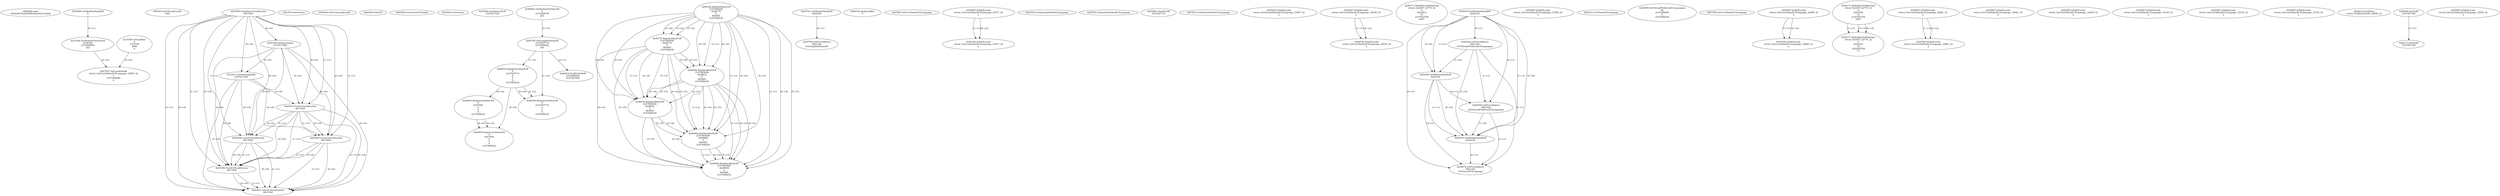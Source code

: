 // Global SCDG with merge call
digraph {
	0 [label="6850628.main
0024a8a7fcdd32f0fedebe0ee7ce9226"]
	1 [label="4254480.GetModuleHandleW
0"]
	2 [label="6844434.SetThreadLocale
1024"]
	3 [label="4243965.InitializeCriticalSection
6917004"]
	4 [label="4243979.GetVersion
"]
	5 [label="4250188.GetSystemInfo
2147417660"]
	3 -> 5 [label="(0-->0)"]
	6 [label="6844540.GetCommandLineW
"]
	7 [label="4214413.GetStartupInfoW
2147417624"]
	3 -> 7 [label="(0-->0)"]
	5 -> 7 [label="(0-->0)"]
	8 [label="6844560.GetACP
"]
	9 [label="6844580.GetCurrentThreadId
"]
	10 [label="4250204.GetVersion
"]
	11 [label="4276690.GetVersionExW
2147417420"]
	12 [label="4243306.GetModuleFileNameW
4194304
2147408904
522"]
	1 -> 12 [label="(0-->1)"]
	13 [label="4248064.GetModuleFileNameW
0
2147408370
261"]
	14 [label="4215383.VirtualAlloc
0
1310704
4096
4"]
	15 [label="4246338.RegOpenKeyExW
2147483649
4246772
0
983065
2147408236"]
	16 [label="4246372.RegOpenKeyExW
2147483650
4246772
0
983065
2147408236"]
	15 -> 16 [label="(2-->2)"]
	15 -> 16 [label="(4-->4)"]
	15 -> 16 [label="(5-->5)"]
	17 [label="4245741.GetModuleHandleW
4246160"]
	18 [label="4245758.GetProcAddress
9441320
GetLongPathNameW"]
	17 -> 18 [label="(0-->1)"]
	19 [label="4245785.GetLongPathNameW
2147407710
2147406542
261"]
	13 -> 19 [label="(3-->3)"]
	20 [label="4246556.RegQueryValueExW
0
2147407710
0
0
0
2147408232"]
	19 -> 20 [label="(1-->2)"]
	21 [label="4246599.RegQueryValueExW
0
2147407710
0
0
0
2147408232"]
	19 -> 21 [label="(1-->2)"]
	20 -> 21 [label="(2-->2)"]
	20 -> 21 [label="(6-->6)"]
	22 [label="4246722.RegCloseKey
0"]
	23 [label="4247883.GetUserDefaultUILanguage
"]
	24 [label="4245418.EnterCriticalSection
6917004"]
	3 -> 24 [label="(1-->1)"]
	3 -> 24 [label="(0-->0)"]
	5 -> 24 [label="(0-->0)"]
	7 -> 24 [label="(0-->0)"]
	25 [label="4245469.LeaveCriticalSection
6917004"]
	3 -> 25 [label="(1-->1)"]
	24 -> 25 [label="(1-->1)"]
	3 -> 25 [label="(0-->0)"]
	5 -> 25 [label="(0-->0)"]
	7 -> 25 [label="(0-->0)"]
	24 -> 25 [label="(0-->0)"]
	26 [label="4245487.IsValidLocale
retval_GetUserDefaultUILanguage_33077_32
2"]
	27 [label="4244766.IsValidLocale
retval_GetUserDefaultUILanguage_33077_32
2"]
	26 -> 27 [label="(1-->1)"]
	26 -> 27 [label="(2-->2)"]
	28 [label="4245525.GetSystemDefaultUILanguage
"]
	29 [label="4245552.GetSystemDefaultUILanguage
"]
	30 [label="4245683.CharNextW
2147407716"]
	31 [label="4246635.RegQueryValueExW
0
4247000
0
0
0
2147408232"]
	20 -> 31 [label="(6-->6)"]
	32 [label="4245454.LeaveCriticalSection
6917004"]
	3 -> 32 [label="(1-->1)"]
	24 -> 32 [label="(1-->1)"]
	3 -> 32 [label="(0-->0)"]
	5 -> 32 [label="(0-->0)"]
	7 -> 32 [label="(0-->0)"]
	24 -> 32 [label="(0-->0)"]
	33 [label="4247923.GetSystemDefaultUILanguage
"]
	34 [label="4245487.IsValidLocale
retval_GetSystemDefaultUILanguage_33697_32
2"]
	35 [label="4245580.EnterCriticalSection
6917004"]
	3 -> 35 [label="(1-->1)"]
	24 -> 35 [label="(1-->1)"]
	25 -> 35 [label="(1-->1)"]
	32 -> 35 [label="(1-->1)"]
	3 -> 35 [label="(0-->0)"]
	5 -> 35 [label="(0-->0)"]
	7 -> 35 [label="(0-->0)"]
	24 -> 35 [label="(0-->0)"]
	25 -> 35 [label="(0-->0)"]
	32 -> 35 [label="(0-->0)"]
	36 [label="4245621.LeaveCriticalSection
6917004"]
	3 -> 36 [label="(1-->1)"]
	24 -> 36 [label="(1-->1)"]
	25 -> 36 [label="(1-->1)"]
	32 -> 36 [label="(1-->1)"]
	35 -> 36 [label="(1-->1)"]
	3 -> 36 [label="(0-->0)"]
	5 -> 36 [label="(0-->0)"]
	7 -> 36 [label="(0-->0)"]
	24 -> 36 [label="(0-->0)"]
	25 -> 36 [label="(0-->0)"]
	32 -> 36 [label="(0-->0)"]
	35 -> 36 [label="(0-->0)"]
	37 [label="4246402.RegOpenKeyExW
2147483649
4246832
0
983065
2147408236"]
	15 -> 37 [label="(1-->1)"]
	15 -> 37 [label="(4-->4)"]
	16 -> 37 [label="(4-->4)"]
	15 -> 37 [label="(5-->5)"]
	16 -> 37 [label="(5-->5)"]
	38 [label="4246432.RegOpenKeyExW
2147483650
4246832
0
983065
2147408236"]
	16 -> 38 [label="(1-->1)"]
	37 -> 38 [label="(2-->2)"]
	15 -> 38 [label="(4-->4)"]
	16 -> 38 [label="(4-->4)"]
	37 -> 38 [label="(4-->4)"]
	15 -> 38 [label="(5-->5)"]
	16 -> 38 [label="(5-->5)"]
	37 -> 38 [label="(5-->5)"]
	39 [label="4246462.RegOpenKeyExW
2147483649
4246884
0
983065
2147408236"]
	15 -> 39 [label="(1-->1)"]
	37 -> 39 [label="(1-->1)"]
	15 -> 39 [label="(4-->4)"]
	16 -> 39 [label="(4-->4)"]
	37 -> 39 [label="(4-->4)"]
	38 -> 39 [label="(4-->4)"]
	15 -> 39 [label="(5-->5)"]
	16 -> 39 [label="(5-->5)"]
	37 -> 39 [label="(5-->5)"]
	38 -> 39 [label="(5-->5)"]
	40 [label="4246492.RegOpenKeyExW
2147483649
4246936
0
983065
2147408236"]
	15 -> 40 [label="(1-->1)"]
	37 -> 40 [label="(1-->1)"]
	39 -> 40 [label="(1-->1)"]
	15 -> 40 [label="(4-->4)"]
	16 -> 40 [label="(4-->4)"]
	37 -> 40 [label="(4-->4)"]
	38 -> 40 [label="(4-->4)"]
	39 -> 40 [label="(4-->4)"]
	15 -> 40 [label="(5-->5)"]
	16 -> 40 [label="(5-->5)"]
	37 -> 40 [label="(5-->5)"]
	38 -> 40 [label="(5-->5)"]
	39 -> 40 [label="(5-->5)"]
	41 [label="4245487.IsValidLocale
retval_GetUserDefaultUILanguage_32936_32
2"]
	42 [label="4250171.MultiByteToWideChar
retval_GetACP_32774_32
0
4243812
10
2147403704
2047"]
	43 [label="4244018.GetModuleHandleW
4244120"]
	44 [label="4244024.GetProcAddress
9441320
GetThreadPreferredUILanguages"]
	43 -> 44 [label="(0-->1)"]
	45 [label="4244044.GetModuleHandleW
4244120"]
	43 -> 45 [label="(1-->1)"]
	43 -> 45 [label="(0-->0)"]
	44 -> 45 [label="(1-->0)"]
	46 [label="4244050.GetProcAddress
9441320
SetThreadPreferredUILanguages"]
	43 -> 46 [label="(0-->1)"]
	44 -> 46 [label="(1-->1)"]
	45 -> 46 [label="(0-->1)"]
	47 [label="4244070.GetModuleHandleW
4244120"]
	43 -> 47 [label="(1-->1)"]
	45 -> 47 [label="(1-->1)"]
	43 -> 47 [label="(0-->0)"]
	44 -> 47 [label="(1-->0)"]
	45 -> 47 [label="(0-->0)"]
	46 -> 47 [label="(1-->0)"]
	48 [label="4244076.GetProcAddress
9441320
GetThreadUILanguage"]
	43 -> 48 [label="(0-->1)"]
	44 -> 48 [label="(1-->1)"]
	45 -> 48 [label="(0-->1)"]
	46 -> 48 [label="(1-->1)"]
	47 -> 48 [label="(0-->1)"]
	49 [label="4245487.IsValidLocale
retval_GetUserDefaultUILanguage_33385_32
2"]
	50 [label="4245121.GetThreadUILanguage
"]
	51 [label="4245059.GetThreadPreferredUILanguages
56
2147408200
0
2147408240"]
	52 [label="4247558.GetUserDefaultUILanguage
"]
	53 [label="4247567.GetLocaleInfoW
retval_GetUserDefaultUILanguage_33859_32
3
2147408268
4"]
	12 -> 53 [label="(0-->2)"]
	14 -> 53 [label="(4-->4)"]
	54 [label="4245487.IsValidLocale
retval_GetUserDefaultUILanguage_32889_32
2"]
	55 [label="4250171.MultiByteToWideChar
retval_GetACP_32774_32
0
4243632
10
2147403704
2047"]
	56 [label="4250171.MultiByteToWideChar
retval_GetACP_32774_32
0
4243632
10
3224282764
11"]
	55 -> 56 [label="(1-->1)"]
	55 -> 56 [label="(3-->3)"]
	55 -> 56 [label="(4-->4)"]
	57 [label="4245487.IsValidLocale
retval_GetUserDefaultUILanguage_32881_32
2"]
	58 [label="4244766.IsValidLocale
retval_GetUserDefaultUILanguage_32889_32
2"]
	54 -> 58 [label="(1-->1)"]
	54 -> 58 [label="(2-->2)"]
	59 [label="4245487.IsValidLocale
retval_GetUserDefaultUILanguage_32961_32
2"]
	60 [label="4245487.IsValidLocale
retval_GetUserDefaultUILanguage_33029_32
2"]
	61 [label="4245487.IsValidLocale
retval_GetUserDefaultUILanguage_33104_32
2"]
	62 [label="4246014.FindFirstFileW
2147406542
2147407064"]
	19 -> 62 [label="(2-->1)"]
	63 [label="4246676.RegQueryValueExW
0
4247000
0
0
0
2147408232"]
	31 -> 63 [label="(2-->2)"]
	20 -> 63 [label="(6-->6)"]
	31 -> 63 [label="(6-->6)"]
	64 [label="4245487.IsValidLocale
retval_GetUserDefaultUILanguage_33332_32
2"]
	65 [label="4244766.IsValidLocale
retval_GetUserDefaultUILanguage_32881_32
2"]
	57 -> 65 [label="(1-->1)"]
	57 -> 65 [label="(2-->2)"]
	66 [label="4245487.IsValidLocale
retval_GetUserDefaultUILanguage_33370_32
2"]
	67 [label="4244766.IsValidLocale
retval_GetUserDefaultUILanguage_32936_32
2"]
	41 -> 67 [label="(1-->1)"]
	41 -> 67 [label="(2-->2)"]
	68 [label="4246032.FindClose
retval_FindFirstFileW_32958_32"]
	69 [label="4246044.lstrlenW
2147407108"]
	70 [label="4246113.lstrlenW
2147407108"]
	69 -> 70 [label="(1-->1)"]
	71 [label="4245487.IsValidLocale
retval_GetUserDefaultUILanguage_33544_32
2"]
}
